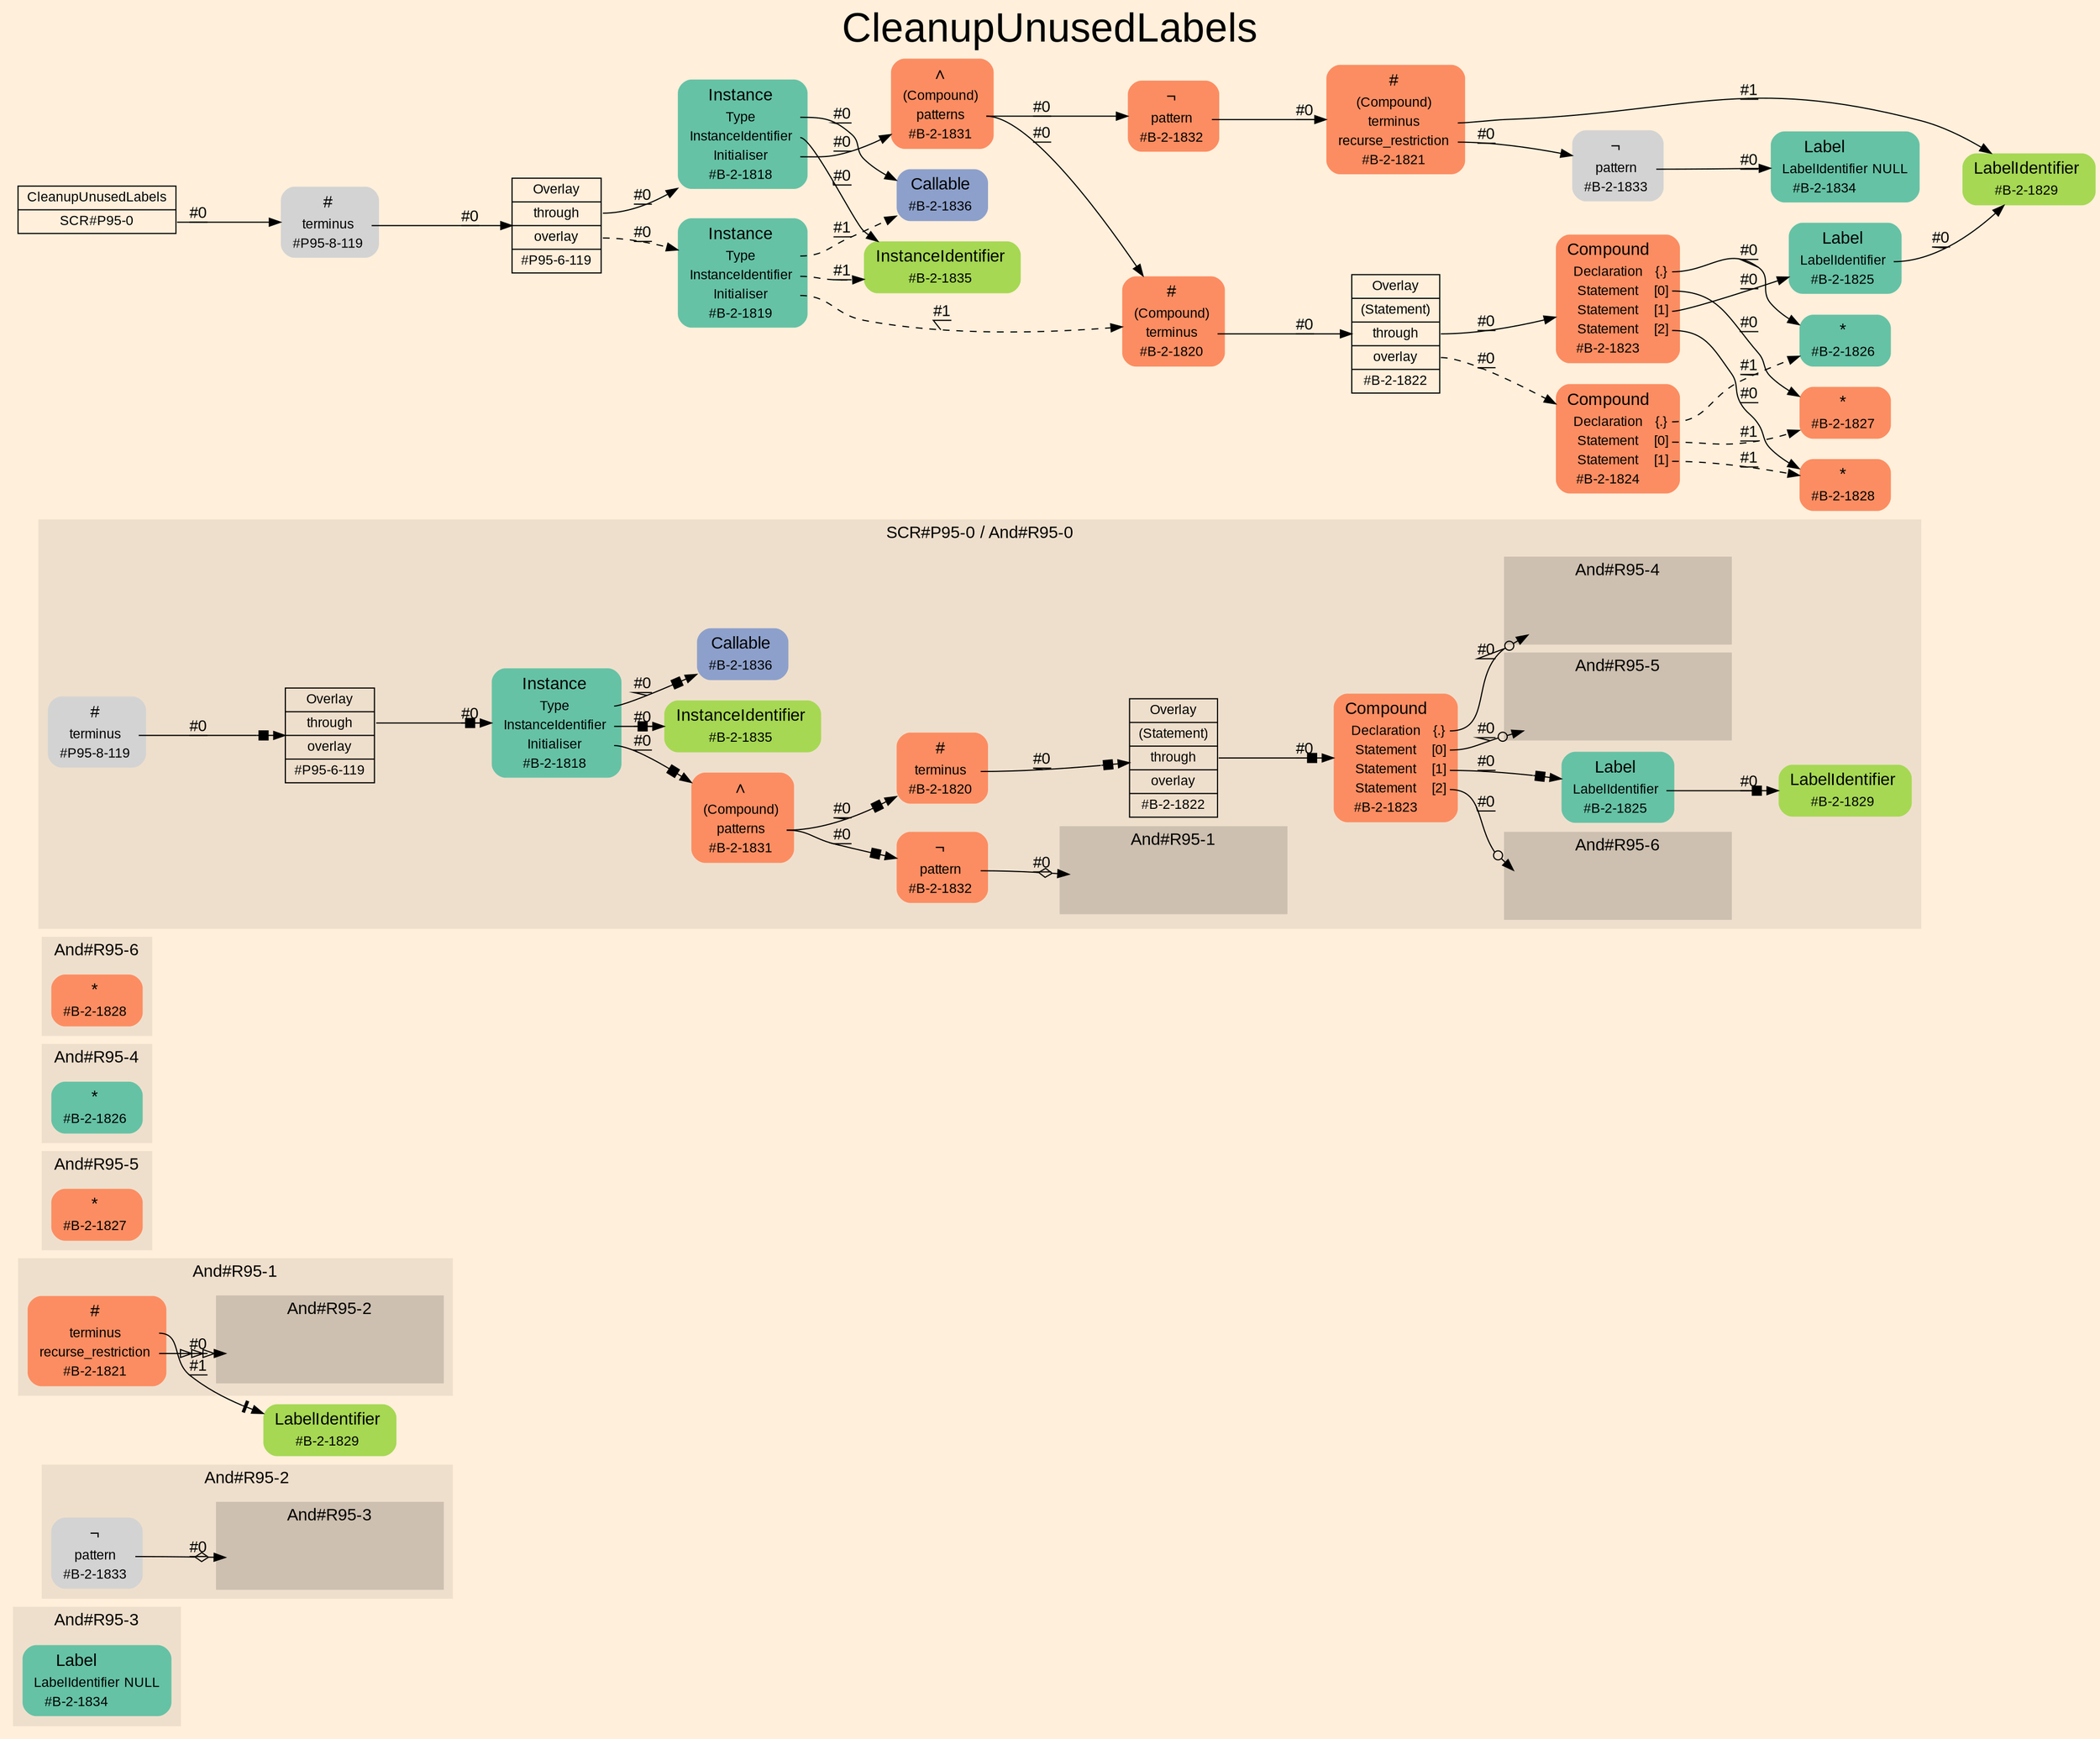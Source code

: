 digraph "CleanupUnusedLabels" {
label = "CleanupUnusedLabels"
labelloc = t
fontsize = "36"
graph [
    rankdir = "LR"
    ranksep = 0.3
    bgcolor = antiquewhite1
    color = black
    fontcolor = black
    fontname = "Arial"
];
node [
    fontname = "Arial"
];
edge [
    fontname = "Arial"
];

// -------------------- figure And#R95-3 --------------------
subgraph "clusterAnd#R95-3" {
    label = "And#R95-3"
    style = "filled"
    color = antiquewhite2
    fontsize = "15"
    "And#R95-3 / #B-2-1834" [
        shape = "plaintext"
        fillcolor = "/set28/1"
        label = <<TABLE BORDER="0" CELLBORDER="0" CELLSPACING="0">
         <TR><TD><FONT POINT-SIZE="15.0">Label</FONT></TD><TD></TD></TR>
         <TR><TD>LabelIdentifier</TD><TD PORT="port0">NULL</TD></TR>
         <TR><TD>#B-2-1834</TD><TD PORT="port1"></TD></TR>
        </TABLE>>
        style = "rounded,filled"
        fontsize = "12"
    ];
    
}


// -------------------- figure And#R95-2 --------------------
subgraph "clusterAnd#R95-2" {
    label = "And#R95-2"
    style = "filled"
    color = antiquewhite2
    fontsize = "15"
    "And#R95-2 / #B-2-1833" [
        shape = "plaintext"
        label = <<TABLE BORDER="0" CELLBORDER="0" CELLSPACING="0">
         <TR><TD><FONT POINT-SIZE="15.0">¬</FONT></TD><TD></TD></TR>
         <TR><TD>pattern</TD><TD PORT="port0"></TD></TR>
         <TR><TD>#B-2-1833</TD><TD PORT="port1"></TD></TR>
        </TABLE>>
        style = "rounded,filled"
        fontsize = "12"
    ];
    
    subgraph "clusterAnd#R95-2 / And#R95-3" {
        label = "And#R95-3"
        style = "filled"
        color = antiquewhite3
        fontsize = "15"
        "And#R95-2 / #0 / #B-2-1834" [
            shape = "none"
            style = "invisible"
        ];
        
    }
    
}


// -------------------- figure And#R95-1 --------------------
"And#R95-1 / #B-2-1829" [
    shape = "plaintext"
    fillcolor = "/set28/5"
    label = <<TABLE BORDER="0" CELLBORDER="0" CELLSPACING="0">
     <TR><TD><FONT POINT-SIZE="15.0">LabelIdentifier</FONT></TD><TD></TD></TR>
     <TR><TD>#B-2-1829</TD><TD PORT="port0"></TD></TR>
    </TABLE>>
    style = "rounded,filled"
    fontsize = "12"
];

subgraph "clusterAnd#R95-1" {
    label = "And#R95-1"
    style = "filled"
    color = antiquewhite2
    fontsize = "15"
    "And#R95-1 / #B-2-1821" [
        shape = "plaintext"
        fillcolor = "/set28/2"
        label = <<TABLE BORDER="0" CELLBORDER="0" CELLSPACING="0">
         <TR><TD><FONT POINT-SIZE="15.0">#</FONT></TD><TD></TD></TR>
         <TR><TD>terminus</TD><TD PORT="port0"></TD></TR>
         <TR><TD>recurse_restriction</TD><TD PORT="port1"></TD></TR>
         <TR><TD>#B-2-1821</TD><TD PORT="port2"></TD></TR>
        </TABLE>>
        style = "rounded,filled"
        fontsize = "12"
    ];
    
    subgraph "clusterAnd#R95-1 / And#R95-2" {
        label = "And#R95-2"
        style = "filled"
        color = antiquewhite3
        fontsize = "15"
        "And#R95-1 / #0 / #B-2-1833" [
            shape = "none"
            style = "invisible"
        ];
        
    }
    
}


// -------------------- figure And#R95-5 --------------------
subgraph "clusterAnd#R95-5" {
    label = "And#R95-5"
    style = "filled"
    color = antiquewhite2
    fontsize = "15"
    "And#R95-5 / #B-2-1827" [
        shape = "plaintext"
        fillcolor = "/set28/2"
        label = <<TABLE BORDER="0" CELLBORDER="0" CELLSPACING="0">
         <TR><TD><FONT POINT-SIZE="15.0">*</FONT></TD><TD></TD></TR>
         <TR><TD>#B-2-1827</TD><TD PORT="port0"></TD></TR>
        </TABLE>>
        style = "rounded,filled"
        fontsize = "12"
    ];
    
}


// -------------------- figure And#R95-4 --------------------
subgraph "clusterAnd#R95-4" {
    label = "And#R95-4"
    style = "filled"
    color = antiquewhite2
    fontsize = "15"
    "And#R95-4 / #B-2-1826" [
        shape = "plaintext"
        fillcolor = "/set28/1"
        label = <<TABLE BORDER="0" CELLBORDER="0" CELLSPACING="0">
         <TR><TD><FONT POINT-SIZE="15.0">*</FONT></TD><TD></TD></TR>
         <TR><TD>#B-2-1826</TD><TD PORT="port0"></TD></TR>
        </TABLE>>
        style = "rounded,filled"
        fontsize = "12"
    ];
    
}


// -------------------- figure And#R95-6 --------------------
subgraph "clusterAnd#R95-6" {
    label = "And#R95-6"
    style = "filled"
    color = antiquewhite2
    fontsize = "15"
    "And#R95-6 / #B-2-1828" [
        shape = "plaintext"
        fillcolor = "/set28/2"
        label = <<TABLE BORDER="0" CELLBORDER="0" CELLSPACING="0">
         <TR><TD><FONT POINT-SIZE="15.0">*</FONT></TD><TD></TD></TR>
         <TR><TD>#B-2-1828</TD><TD PORT="port0"></TD></TR>
        </TABLE>>
        style = "rounded,filled"
        fontsize = "12"
    ];
    
}


// -------------------- figure And#R95-0 --------------------
subgraph "clusterAnd#R95-0" {
    label = "SCR#P95-0 / And#R95-0"
    style = "filled"
    color = antiquewhite2
    fontsize = "15"
    "And#R95-0 / #B-2-1832" [
        shape = "plaintext"
        fillcolor = "/set28/2"
        label = <<TABLE BORDER="0" CELLBORDER="0" CELLSPACING="0">
         <TR><TD><FONT POINT-SIZE="15.0">¬</FONT></TD><TD></TD></TR>
         <TR><TD>pattern</TD><TD PORT="port0"></TD></TR>
         <TR><TD>#B-2-1832</TD><TD PORT="port1"></TD></TR>
        </TABLE>>
        style = "rounded,filled"
        fontsize = "12"
    ];
    
    "And#R95-0 / #B-2-1836" [
        shape = "plaintext"
        fillcolor = "/set28/3"
        label = <<TABLE BORDER="0" CELLBORDER="0" CELLSPACING="0">
         <TR><TD><FONT POINT-SIZE="15.0">Callable</FONT></TD><TD></TD></TR>
         <TR><TD>#B-2-1836</TD><TD PORT="port0"></TD></TR>
        </TABLE>>
        style = "rounded,filled"
        fontsize = "12"
    ];
    
    "And#R95-0 / #B-2-1823" [
        shape = "plaintext"
        fillcolor = "/set28/2"
        label = <<TABLE BORDER="0" CELLBORDER="0" CELLSPACING="0">
         <TR><TD><FONT POINT-SIZE="15.0">Compound</FONT></TD><TD></TD></TR>
         <TR><TD>Declaration</TD><TD PORT="port0">{.}</TD></TR>
         <TR><TD>Statement</TD><TD PORT="port1">[0]</TD></TR>
         <TR><TD>Statement</TD><TD PORT="port2">[1]</TD></TR>
         <TR><TD>Statement</TD><TD PORT="port3">[2]</TD></TR>
         <TR><TD>#B-2-1823</TD><TD PORT="port4"></TD></TR>
        </TABLE>>
        style = "rounded,filled"
        fontsize = "12"
    ];
    
    "And#R95-0 / #B-2-1825" [
        shape = "plaintext"
        fillcolor = "/set28/1"
        label = <<TABLE BORDER="0" CELLBORDER="0" CELLSPACING="0">
         <TR><TD><FONT POINT-SIZE="15.0">Label</FONT></TD><TD></TD></TR>
         <TR><TD>LabelIdentifier</TD><TD PORT="port0"></TD></TR>
         <TR><TD>#B-2-1825</TD><TD PORT="port1"></TD></TR>
        </TABLE>>
        style = "rounded,filled"
        fontsize = "12"
    ];
    
    "And#R95-0 / #B-2-1835" [
        shape = "plaintext"
        fillcolor = "/set28/5"
        label = <<TABLE BORDER="0" CELLBORDER="0" CELLSPACING="0">
         <TR><TD><FONT POINT-SIZE="15.0">InstanceIdentifier</FONT></TD><TD></TD></TR>
         <TR><TD>#B-2-1835</TD><TD PORT="port0"></TD></TR>
        </TABLE>>
        style = "rounded,filled"
        fontsize = "12"
    ];
    
    "And#R95-0 / #B-2-1818" [
        shape = "plaintext"
        fillcolor = "/set28/1"
        label = <<TABLE BORDER="0" CELLBORDER="0" CELLSPACING="0">
         <TR><TD><FONT POINT-SIZE="15.0">Instance</FONT></TD><TD></TD></TR>
         <TR><TD>Type</TD><TD PORT="port0"></TD></TR>
         <TR><TD>InstanceIdentifier</TD><TD PORT="port1"></TD></TR>
         <TR><TD>Initialiser</TD><TD PORT="port2"></TD></TR>
         <TR><TD>#B-2-1818</TD><TD PORT="port3"></TD></TR>
        </TABLE>>
        style = "rounded,filled"
        fontsize = "12"
    ];
    
    "And#R95-0 / #P95-8-119" [
        shape = "plaintext"
        label = <<TABLE BORDER="0" CELLBORDER="0" CELLSPACING="0">
         <TR><TD><FONT POINT-SIZE="15.0">#</FONT></TD><TD></TD></TR>
         <TR><TD>terminus</TD><TD PORT="port0"></TD></TR>
         <TR><TD>#P95-8-119</TD><TD PORT="port1"></TD></TR>
        </TABLE>>
        style = "rounded,filled"
        fontsize = "12"
    ];
    
    "And#R95-0 / #B-2-1820" [
        shape = "plaintext"
        fillcolor = "/set28/2"
        label = <<TABLE BORDER="0" CELLBORDER="0" CELLSPACING="0">
         <TR><TD><FONT POINT-SIZE="15.0">#</FONT></TD><TD></TD></TR>
         <TR><TD>terminus</TD><TD PORT="port0"></TD></TR>
         <TR><TD>#B-2-1820</TD><TD PORT="port1"></TD></TR>
        </TABLE>>
        style = "rounded,filled"
        fontsize = "12"
    ];
    
    "And#R95-0 / #B-2-1829" [
        shape = "plaintext"
        fillcolor = "/set28/5"
        label = <<TABLE BORDER="0" CELLBORDER="0" CELLSPACING="0">
         <TR><TD><FONT POINT-SIZE="15.0">LabelIdentifier</FONT></TD><TD></TD></TR>
         <TR><TD>#B-2-1829</TD><TD PORT="port0"></TD></TR>
        </TABLE>>
        style = "rounded,filled"
        fontsize = "12"
    ];
    
    "And#R95-0 / #P95-6-119" [
        shape = "record"
        fillcolor = antiquewhite2
        label = "<fixed> Overlay | <port0> through | <port1> overlay | <port2> #P95-6-119"
        style = "filled"
        fontsize = "12"
        color = black
        fontcolor = black
    ];
    
    "And#R95-0 / #B-2-1831" [
        shape = "plaintext"
        fillcolor = "/set28/2"
        label = <<TABLE BORDER="0" CELLBORDER="0" CELLSPACING="0">
         <TR><TD><FONT POINT-SIZE="15.0">∧</FONT></TD><TD></TD></TR>
         <TR><TD>(Compound)</TD><TD PORT="port0"></TD></TR>
         <TR><TD>patterns</TD><TD PORT="port1"></TD></TR>
         <TR><TD>#B-2-1831</TD><TD PORT="port2"></TD></TR>
        </TABLE>>
        style = "rounded,filled"
        fontsize = "12"
    ];
    
    "And#R95-0 / #B-2-1822" [
        shape = "record"
        fillcolor = antiquewhite2
        label = "<fixed> Overlay | <port0> (Statement) | <port1> through | <port2> overlay | <port3> #B-2-1822"
        style = "filled"
        fontsize = "12"
        color = black
        fontcolor = black
    ];
    
    subgraph "clusterAnd#R95-0 / And#R95-6" {
        label = "And#R95-6"
        style = "filled"
        color = antiquewhite3
        fontsize = "15"
        "And#R95-0 / #0 / #B-2-1828" [
            shape = "none"
            style = "invisible"
        ];
        
    }
    
    subgraph "clusterAnd#R95-0 / And#R95-4" {
        label = "And#R95-4"
        style = "filled"
        color = antiquewhite3
        fontsize = "15"
        "And#R95-0 / #0 / #B-2-1826" [
            shape = "none"
            style = "invisible"
        ];
        
    }
    
    subgraph "clusterAnd#R95-0 / And#R95-5" {
        label = "And#R95-5"
        style = "filled"
        color = antiquewhite3
        fontsize = "15"
        "And#R95-0 / #0 / #B-2-1827" [
            shape = "none"
            style = "invisible"
        ];
        
    }
    
    subgraph "clusterAnd#R95-0 / And#R95-1" {
        label = "And#R95-1"
        style = "filled"
        color = antiquewhite3
        fontsize = "15"
        "And#R95-0 / #0 / #B-2-1821" [
            shape = "none"
            style = "invisible"
        ];
        
    }
    
}


// -------------------- transformation figure --------------------
"CR#P95-0" [
    shape = "record"
    fillcolor = antiquewhite1
    label = "<fixed> CleanupUnusedLabels | <port0> SCR#P95-0"
    style = "filled"
    fontsize = "12"
    color = black
    fontcolor = black
];

"#P95-8-119" [
    shape = "plaintext"
    label = <<TABLE BORDER="0" CELLBORDER="0" CELLSPACING="0">
     <TR><TD><FONT POINT-SIZE="15.0">#</FONT></TD><TD></TD></TR>
     <TR><TD>terminus</TD><TD PORT="port0"></TD></TR>
     <TR><TD>#P95-8-119</TD><TD PORT="port1"></TD></TR>
    </TABLE>>
    style = "rounded,filled"
    fontsize = "12"
];

"#P95-6-119" [
    shape = "record"
    fillcolor = antiquewhite1
    label = "<fixed> Overlay | <port0> through | <port1> overlay | <port2> #P95-6-119"
    style = "filled"
    fontsize = "12"
    color = black
    fontcolor = black
];

"#B-2-1818" [
    shape = "plaintext"
    fillcolor = "/set28/1"
    label = <<TABLE BORDER="0" CELLBORDER="0" CELLSPACING="0">
     <TR><TD><FONT POINT-SIZE="15.0">Instance</FONT></TD><TD></TD></TR>
     <TR><TD>Type</TD><TD PORT="port0"></TD></TR>
     <TR><TD>InstanceIdentifier</TD><TD PORT="port1"></TD></TR>
     <TR><TD>Initialiser</TD><TD PORT="port2"></TD></TR>
     <TR><TD>#B-2-1818</TD><TD PORT="port3"></TD></TR>
    </TABLE>>
    style = "rounded,filled"
    fontsize = "12"
];

"#B-2-1836" [
    shape = "plaintext"
    fillcolor = "/set28/3"
    label = <<TABLE BORDER="0" CELLBORDER="0" CELLSPACING="0">
     <TR><TD><FONT POINT-SIZE="15.0">Callable</FONT></TD><TD></TD></TR>
     <TR><TD>#B-2-1836</TD><TD PORT="port0"></TD></TR>
    </TABLE>>
    style = "rounded,filled"
    fontsize = "12"
];

"#B-2-1835" [
    shape = "plaintext"
    fillcolor = "/set28/5"
    label = <<TABLE BORDER="0" CELLBORDER="0" CELLSPACING="0">
     <TR><TD><FONT POINT-SIZE="15.0">InstanceIdentifier</FONT></TD><TD></TD></TR>
     <TR><TD>#B-2-1835</TD><TD PORT="port0"></TD></TR>
    </TABLE>>
    style = "rounded,filled"
    fontsize = "12"
];

"#B-2-1831" [
    shape = "plaintext"
    fillcolor = "/set28/2"
    label = <<TABLE BORDER="0" CELLBORDER="0" CELLSPACING="0">
     <TR><TD><FONT POINT-SIZE="15.0">∧</FONT></TD><TD></TD></TR>
     <TR><TD>(Compound)</TD><TD PORT="port0"></TD></TR>
     <TR><TD>patterns</TD><TD PORT="port1"></TD></TR>
     <TR><TD>#B-2-1831</TD><TD PORT="port2"></TD></TR>
    </TABLE>>
    style = "rounded,filled"
    fontsize = "12"
];

"#B-2-1820" [
    shape = "plaintext"
    fillcolor = "/set28/2"
    label = <<TABLE BORDER="0" CELLBORDER="0" CELLSPACING="0">
     <TR><TD><FONT POINT-SIZE="15.0">#</FONT></TD><TD></TD></TR>
     <TR><TD>(Compound)</TD><TD PORT="port0"></TD></TR>
     <TR><TD>terminus</TD><TD PORT="port1"></TD></TR>
     <TR><TD>#B-2-1820</TD><TD PORT="port2"></TD></TR>
    </TABLE>>
    style = "rounded,filled"
    fontsize = "12"
];

"#B-2-1822" [
    shape = "record"
    fillcolor = antiquewhite1
    label = "<fixed> Overlay | <port0> (Statement) | <port1> through | <port2> overlay | <port3> #B-2-1822"
    style = "filled"
    fontsize = "12"
    color = black
    fontcolor = black
];

"#B-2-1823" [
    shape = "plaintext"
    fillcolor = "/set28/2"
    label = <<TABLE BORDER="0" CELLBORDER="0" CELLSPACING="0">
     <TR><TD><FONT POINT-SIZE="15.0">Compound</FONT></TD><TD></TD></TR>
     <TR><TD>Declaration</TD><TD PORT="port0">{.}</TD></TR>
     <TR><TD>Statement</TD><TD PORT="port1">[0]</TD></TR>
     <TR><TD>Statement</TD><TD PORT="port2">[1]</TD></TR>
     <TR><TD>Statement</TD><TD PORT="port3">[2]</TD></TR>
     <TR><TD>#B-2-1823</TD><TD PORT="port4"></TD></TR>
    </TABLE>>
    style = "rounded,filled"
    fontsize = "12"
];

"#B-2-1826" [
    shape = "plaintext"
    fillcolor = "/set28/1"
    label = <<TABLE BORDER="0" CELLBORDER="0" CELLSPACING="0">
     <TR><TD><FONT POINT-SIZE="15.0">*</FONT></TD><TD></TD></TR>
     <TR><TD>#B-2-1826</TD><TD PORT="port0"></TD></TR>
    </TABLE>>
    style = "rounded,filled"
    fontsize = "12"
];

"#B-2-1827" [
    shape = "plaintext"
    fillcolor = "/set28/2"
    label = <<TABLE BORDER="0" CELLBORDER="0" CELLSPACING="0">
     <TR><TD><FONT POINT-SIZE="15.0">*</FONT></TD><TD></TD></TR>
     <TR><TD>#B-2-1827</TD><TD PORT="port0"></TD></TR>
    </TABLE>>
    style = "rounded,filled"
    fontsize = "12"
];

"#B-2-1825" [
    shape = "plaintext"
    fillcolor = "/set28/1"
    label = <<TABLE BORDER="0" CELLBORDER="0" CELLSPACING="0">
     <TR><TD><FONT POINT-SIZE="15.0">Label</FONT></TD><TD></TD></TR>
     <TR><TD>LabelIdentifier</TD><TD PORT="port0"></TD></TR>
     <TR><TD>#B-2-1825</TD><TD PORT="port1"></TD></TR>
    </TABLE>>
    style = "rounded,filled"
    fontsize = "12"
];

"#B-2-1829" [
    shape = "plaintext"
    fillcolor = "/set28/5"
    label = <<TABLE BORDER="0" CELLBORDER="0" CELLSPACING="0">
     <TR><TD><FONT POINT-SIZE="15.0">LabelIdentifier</FONT></TD><TD></TD></TR>
     <TR><TD>#B-2-1829</TD><TD PORT="port0"></TD></TR>
    </TABLE>>
    style = "rounded,filled"
    fontsize = "12"
];

"#B-2-1828" [
    shape = "plaintext"
    fillcolor = "/set28/2"
    label = <<TABLE BORDER="0" CELLBORDER="0" CELLSPACING="0">
     <TR><TD><FONT POINT-SIZE="15.0">*</FONT></TD><TD></TD></TR>
     <TR><TD>#B-2-1828</TD><TD PORT="port0"></TD></TR>
    </TABLE>>
    style = "rounded,filled"
    fontsize = "12"
];

"#B-2-1824" [
    shape = "plaintext"
    fillcolor = "/set28/2"
    label = <<TABLE BORDER="0" CELLBORDER="0" CELLSPACING="0">
     <TR><TD><FONT POINT-SIZE="15.0">Compound</FONT></TD><TD></TD></TR>
     <TR><TD>Declaration</TD><TD PORT="port0">{.}</TD></TR>
     <TR><TD>Statement</TD><TD PORT="port1">[0]</TD></TR>
     <TR><TD>Statement</TD><TD PORT="port2">[1]</TD></TR>
     <TR><TD>#B-2-1824</TD><TD PORT="port3"></TD></TR>
    </TABLE>>
    style = "rounded,filled"
    fontsize = "12"
];

"#B-2-1832" [
    shape = "plaintext"
    fillcolor = "/set28/2"
    label = <<TABLE BORDER="0" CELLBORDER="0" CELLSPACING="0">
     <TR><TD><FONT POINT-SIZE="15.0">¬</FONT></TD><TD></TD></TR>
     <TR><TD>pattern</TD><TD PORT="port0"></TD></TR>
     <TR><TD>#B-2-1832</TD><TD PORT="port1"></TD></TR>
    </TABLE>>
    style = "rounded,filled"
    fontsize = "12"
];

"#B-2-1821" [
    shape = "plaintext"
    fillcolor = "/set28/2"
    label = <<TABLE BORDER="0" CELLBORDER="0" CELLSPACING="0">
     <TR><TD><FONT POINT-SIZE="15.0">#</FONT></TD><TD></TD></TR>
     <TR><TD>(Compound)</TD><TD PORT="port0"></TD></TR>
     <TR><TD>terminus</TD><TD PORT="port1"></TD></TR>
     <TR><TD>recurse_restriction</TD><TD PORT="port2"></TD></TR>
     <TR><TD>#B-2-1821</TD><TD PORT="port3"></TD></TR>
    </TABLE>>
    style = "rounded,filled"
    fontsize = "12"
];

"#B-2-1833" [
    shape = "plaintext"
    label = <<TABLE BORDER="0" CELLBORDER="0" CELLSPACING="0">
     <TR><TD><FONT POINT-SIZE="15.0">¬</FONT></TD><TD></TD></TR>
     <TR><TD>pattern</TD><TD PORT="port0"></TD></TR>
     <TR><TD>#B-2-1833</TD><TD PORT="port1"></TD></TR>
    </TABLE>>
    style = "rounded,filled"
    fontsize = "12"
];

"#B-2-1834" [
    shape = "plaintext"
    fillcolor = "/set28/1"
    label = <<TABLE BORDER="0" CELLBORDER="0" CELLSPACING="0">
     <TR><TD><FONT POINT-SIZE="15.0">Label</FONT></TD><TD></TD></TR>
     <TR><TD>LabelIdentifier</TD><TD PORT="port0">NULL</TD></TR>
     <TR><TD>#B-2-1834</TD><TD PORT="port1"></TD></TR>
    </TABLE>>
    style = "rounded,filled"
    fontsize = "12"
];

"#B-2-1819" [
    shape = "plaintext"
    fillcolor = "/set28/1"
    label = <<TABLE BORDER="0" CELLBORDER="0" CELLSPACING="0">
     <TR><TD><FONT POINT-SIZE="15.0">Instance</FONT></TD><TD></TD></TR>
     <TR><TD>Type</TD><TD PORT="port0"></TD></TR>
     <TR><TD>InstanceIdentifier</TD><TD PORT="port1"></TD></TR>
     <TR><TD>Initialiser</TD><TD PORT="port2"></TD></TR>
     <TR><TD>#B-2-1819</TD><TD PORT="port3"></TD></TR>
    </TABLE>>
    style = "rounded,filled"
    fontsize = "12"
];


// -------------------- links --------------------
// links for block CR#P95-0
"CR#P95-0":port0 -> "#P95-8-119" [
    label = "#0"
    decorate = true
    color = black
    fontcolor = black
];

// links for block #P95-8-119
"#P95-8-119":port0 -> "#P95-6-119" [
    label = "#0"
    decorate = true
    color = black
    fontcolor = black
];

// links for block #P95-6-119
"#P95-6-119":port0 -> "#B-2-1818" [
    label = "#0"
    decorate = true
    color = black
    fontcolor = black
];

"#P95-6-119":port1 -> "#B-2-1819" [
    style="dashed"
    label = "#0"
    decorate = true
    color = black
    fontcolor = black
];

// links for block #B-2-1818
"#B-2-1818":port0 -> "#B-2-1836" [
    label = "#0"
    decorate = true
    color = black
    fontcolor = black
];

"#B-2-1818":port1 -> "#B-2-1835" [
    label = "#0"
    decorate = true
    color = black
    fontcolor = black
];

"#B-2-1818":port2 -> "#B-2-1831" [
    label = "#0"
    decorate = true
    color = black
    fontcolor = black
];

// links for block #B-2-1836
// links for block #B-2-1835
// links for block #B-2-1831
"#B-2-1831":port1 -> "#B-2-1820" [
    label = "#0"
    decorate = true
    color = black
    fontcolor = black
];

"#B-2-1831":port1 -> "#B-2-1832" [
    label = "#0"
    decorate = true
    color = black
    fontcolor = black
];

// links for block #B-2-1820
"#B-2-1820":port1 -> "#B-2-1822" [
    label = "#0"
    decorate = true
    color = black
    fontcolor = black
];

// links for block #B-2-1822
"#B-2-1822":port1 -> "#B-2-1823" [
    label = "#0"
    decorate = true
    color = black
    fontcolor = black
];

"#B-2-1822":port2 -> "#B-2-1824" [
    style="dashed"
    label = "#0"
    decorate = true
    color = black
    fontcolor = black
];

// links for block #B-2-1823
"#B-2-1823":port0 -> "#B-2-1826" [
    label = "#0"
    decorate = true
    color = black
    fontcolor = black
];

"#B-2-1823":port1 -> "#B-2-1827" [
    label = "#0"
    decorate = true
    color = black
    fontcolor = black
];

"#B-2-1823":port2 -> "#B-2-1825" [
    label = "#0"
    decorate = true
    color = black
    fontcolor = black
];

"#B-2-1823":port3 -> "#B-2-1828" [
    label = "#0"
    decorate = true
    color = black
    fontcolor = black
];

// links for block #B-2-1826
// links for block #B-2-1827
// links for block #B-2-1825
"#B-2-1825":port0 -> "#B-2-1829" [
    label = "#0"
    decorate = true
    color = black
    fontcolor = black
];

// links for block #B-2-1829
// links for block #B-2-1828
// links for block #B-2-1824
"#B-2-1824":port0 -> "#B-2-1826" [
    style="dashed"
    label = "#1"
    decorate = true
    color = black
    fontcolor = black
];

"#B-2-1824":port1 -> "#B-2-1827" [
    style="dashed"
    label = "#1"
    decorate = true
    color = black
    fontcolor = black
];

"#B-2-1824":port2 -> "#B-2-1828" [
    style="dashed"
    label = "#1"
    decorate = true
    color = black
    fontcolor = black
];

// links for block #B-2-1832
"#B-2-1832":port0 -> "#B-2-1821" [
    label = "#0"
    decorate = true
    color = black
    fontcolor = black
];

// links for block #B-2-1821
"#B-2-1821":port1 -> "#B-2-1829" [
    label = "#1"
    decorate = true
    color = black
    fontcolor = black
];

"#B-2-1821":port2 -> "#B-2-1833" [
    label = "#0"
    decorate = true
    color = black
    fontcolor = black
];

// links for block #B-2-1833
"#B-2-1833":port0 -> "#B-2-1834" [
    label = "#0"
    decorate = true
    color = black
    fontcolor = black
];

// links for block #B-2-1834
// links for block #B-2-1819
"#B-2-1819":port0 -> "#B-2-1836" [
    style="dashed"
    label = "#1"
    decorate = true
    color = black
    fontcolor = black
];

"#B-2-1819":port1 -> "#B-2-1835" [
    style="dashed"
    label = "#1"
    decorate = true
    color = black
    fontcolor = black
];

"#B-2-1819":port2 -> "#B-2-1820" [
    style="dashed"
    label = "#1"
    decorate = true
    color = black
    fontcolor = black
];

// links for block And#R95-0 / #B-2-1832
"And#R95-0 / #B-2-1832":port0 -> "And#R95-0 / #0 / #B-2-1821" [
    arrowhead="normalnoneodiamond"
    label = "#0"
    decorate = true
    color = black
    fontcolor = black
];

// links for block And#R95-0 / #B-2-1836
// links for block And#R95-0 / #B-2-1823
"And#R95-0 / #B-2-1823":port0 -> "And#R95-0 / #0 / #B-2-1826" [
    arrowhead="normalnoneodot"
    label = "#0"
    decorate = true
    color = black
    fontcolor = black
];

"And#R95-0 / #B-2-1823":port1 -> "And#R95-0 / #0 / #B-2-1827" [
    arrowhead="normalnoneodot"
    label = "#0"
    decorate = true
    color = black
    fontcolor = black
];

"And#R95-0 / #B-2-1823":port2 -> "And#R95-0 / #B-2-1825" [
    arrowhead="normalnonebox"
    label = "#0"
    decorate = true
    color = black
    fontcolor = black
];

"And#R95-0 / #B-2-1823":port3 -> "And#R95-0 / #0 / #B-2-1828" [
    arrowhead="normalnoneodot"
    label = "#0"
    decorate = true
    color = black
    fontcolor = black
];

// links for block And#R95-0 / #B-2-1825
"And#R95-0 / #B-2-1825":port0 -> "And#R95-0 / #B-2-1829" [
    arrowhead="normalnonebox"
    label = "#0"
    decorate = true
    color = black
    fontcolor = black
];

// links for block And#R95-0 / #B-2-1835
// links for block And#R95-0 / #B-2-1818
"And#R95-0 / #B-2-1818":port0 -> "And#R95-0 / #B-2-1836" [
    arrowhead="normalnonebox"
    label = "#0"
    decorate = true
    color = black
    fontcolor = black
];

"And#R95-0 / #B-2-1818":port1 -> "And#R95-0 / #B-2-1835" [
    arrowhead="normalnonebox"
    label = "#0"
    decorate = true
    color = black
    fontcolor = black
];

"And#R95-0 / #B-2-1818":port2 -> "And#R95-0 / #B-2-1831" [
    arrowhead="normalnonebox"
    label = "#0"
    decorate = true
    color = black
    fontcolor = black
];

// links for block And#R95-0 / #P95-8-119
"And#R95-0 / #P95-8-119":port0 -> "And#R95-0 / #P95-6-119" [
    arrowhead="normalnonebox"
    label = "#0"
    decorate = true
    color = black
    fontcolor = black
];

// links for block And#R95-0 / #B-2-1820
"And#R95-0 / #B-2-1820":port0 -> "And#R95-0 / #B-2-1822" [
    arrowhead="normalnonebox"
    label = "#0"
    decorate = true
    color = black
    fontcolor = black
];

// links for block And#R95-0 / #B-2-1829
// links for block And#R95-0 / #P95-6-119
"And#R95-0 / #P95-6-119":port0 -> "And#R95-0 / #B-2-1818" [
    arrowhead="normalnonebox"
    label = "#0"
    decorate = true
    color = black
    fontcolor = black
];

// links for block And#R95-0 / #B-2-1831
"And#R95-0 / #B-2-1831":port1 -> "And#R95-0 / #B-2-1820" [
    arrowhead="normalnonebox"
    label = "#0"
    decorate = true
    color = black
    fontcolor = black
];

"And#R95-0 / #B-2-1831":port1 -> "And#R95-0 / #B-2-1832" [
    arrowhead="normalnonebox"
    label = "#0"
    decorate = true
    color = black
    fontcolor = black
];

// links for block And#R95-0 / #B-2-1822
"And#R95-0 / #B-2-1822":port1 -> "And#R95-0 / #B-2-1823" [
    arrowhead="normalnonebox"
    label = "#0"
    decorate = true
    color = black
    fontcolor = black
];

// links for block And#R95-0 / #0 / #B-2-1828
// links for block And#R95-0 / #0 / #B-2-1826
// links for block And#R95-0 / #0 / #B-2-1827
// links for block And#R95-0 / #0 / #B-2-1821
// links for block And#R95-6 / #B-2-1828
// links for block And#R95-4 / #B-2-1826
// links for block And#R95-5 / #B-2-1827
// links for block And#R95-1 / #B-2-1829
// links for block And#R95-1 / #B-2-1821
"And#R95-1 / #B-2-1821":port0 -> "And#R95-1 / #B-2-1829" [
    arrowhead="normalnonetee"
    label = "#1"
    decorate = true
    color = black
    fontcolor = black
];

"And#R95-1 / #B-2-1821":port1 -> "And#R95-1 / #0 / #B-2-1833" [
    arrowhead="normalonormalonormalonormal"
    label = "#0"
    decorate = true
    color = black
    fontcolor = black
];

// links for block And#R95-1 / #0 / #B-2-1833
// links for block And#R95-2 / #B-2-1833
"And#R95-2 / #B-2-1833":port0 -> "And#R95-2 / #0 / #B-2-1834" [
    arrowhead="normalnoneodiamond"
    label = "#0"
    decorate = true
    color = black
    fontcolor = black
];

// links for block And#R95-2 / #0 / #B-2-1834
// links for block And#R95-3 / #B-2-1834
}
